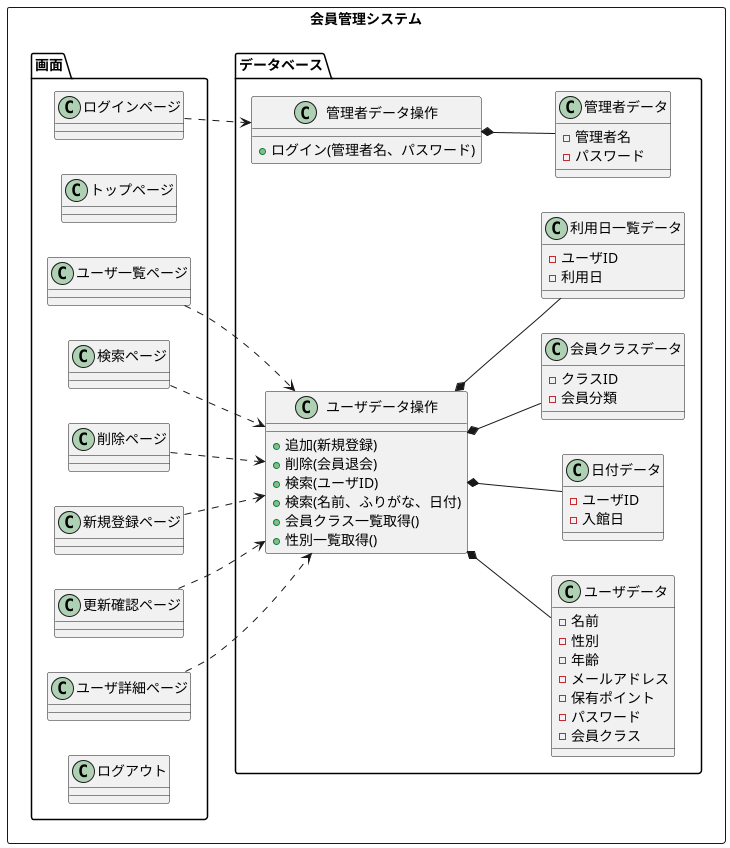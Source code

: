@startuml
left to right direction
rectangle 会員管理システム{
package 画面{
	class ログインページ{

	}
	class トップページ{

	}
	class ユーザ一覧ページ{

	}
	class 検索ページ{

	}
	class 削除ページ{

	}
	class 新規登録ページ{

	}
	class 更新確認ページ{

	}
	class ユーザ詳細ページ{

	}
	class ログアウト{

	}


}

package データベース{
	class ユーザデータ操作{
		+追加(新規登録)
		+削除(会員退会)
		+検索(ユーザID)
		+検索(名前、ふりがな、日付)
		+会員クラス一覧取得()
		+性別一覧取得()
	}
	class ユーザデータ{
		-名前
		-性別
		-年齢
		-メールアドレス
		-保有ポイント
		-パスワード
		-会員クラス
	}
	class 管理者データ{
		-管理者名
		-パスワード
	}
	class 管理者データ操作{

		+ログイン(管理者名、パスワード)

	}
	class 日付データ{
		-ユーザID
		-入館日

	}
	class 会員クラスデータ{
		-クラスID
		-会員分類

	}
	class 利用日一覧データ{
		-ユーザID
		-利用日

	}

}


ログインページ ..> 管理者データ操作

ユーザ一覧ページ ..> ユーザデータ操作
新規登録ページ ..> ユーザデータ操作
更新確認ページ ..> ユーザデータ操作
削除ページ ..> ユーザデータ操作
検索ページ ..> ユーザデータ操作
ユーザ詳細ページ ..>ユーザデータ操作
ユーザデータ操作 *--  ユーザデータ
管理者データ操作 *--  管理者データ
ユーザデータ操作 *-- 日付データ
ユーザデータ操作 *-- 会員クラスデータ
ユーザデータ操作 *-- 利用日一覧データ
}
@enduml